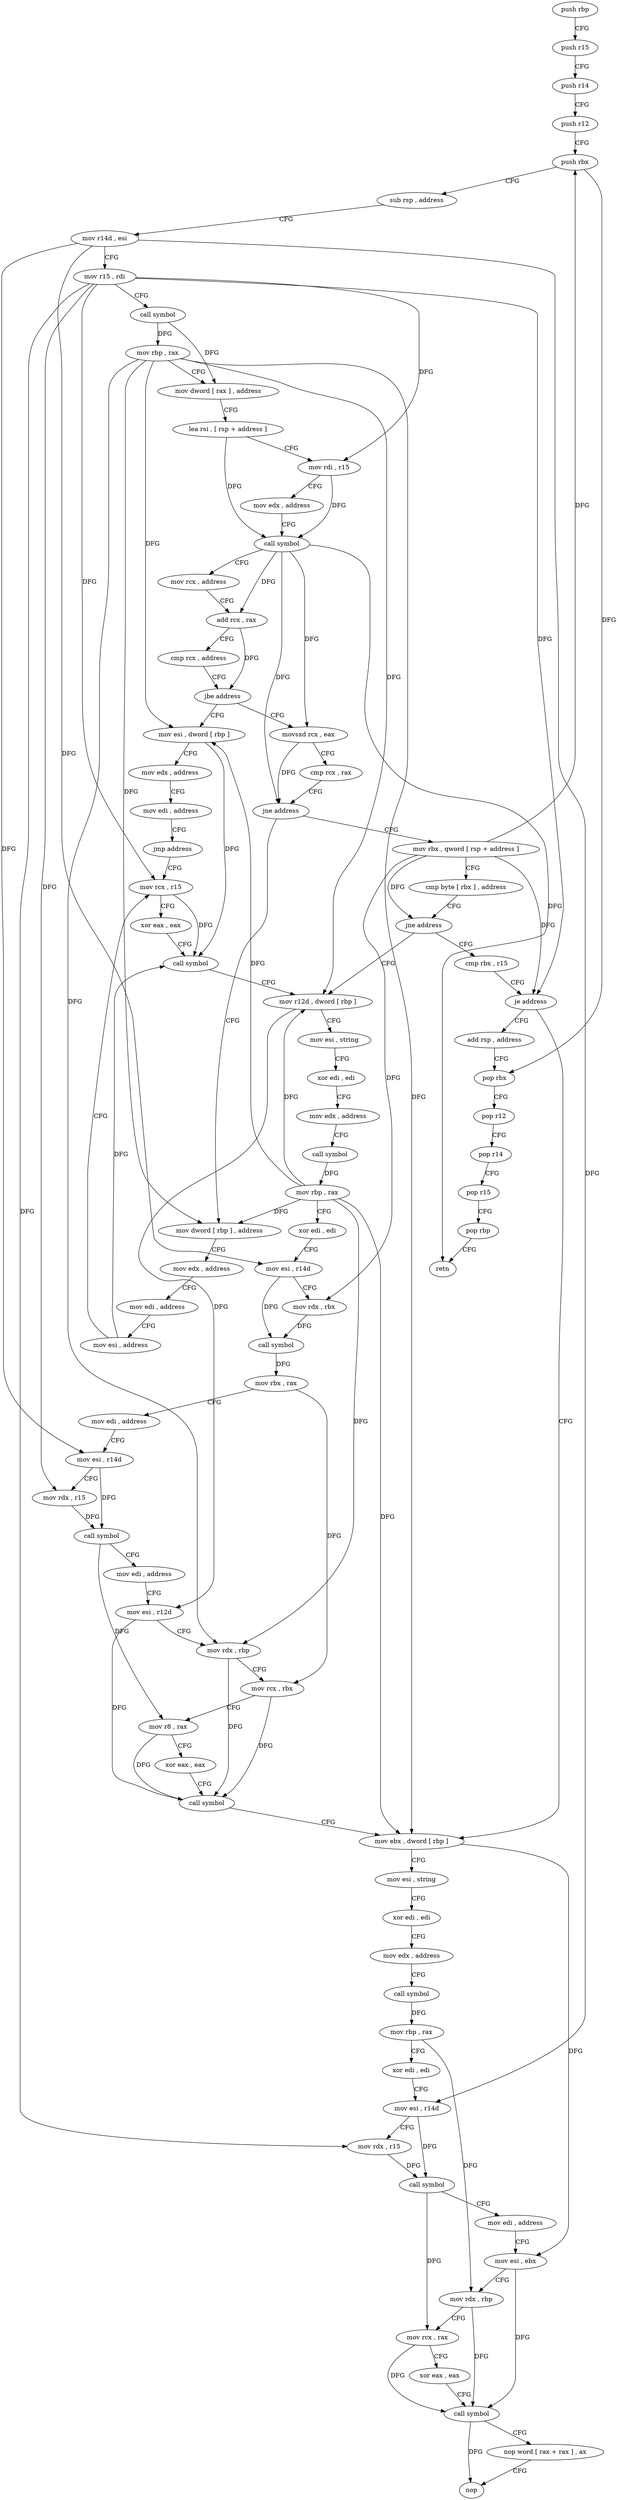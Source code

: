digraph "func" {
"4259024" [label = "push rbp" ]
"4259025" [label = "push r15" ]
"4259027" [label = "push r14" ]
"4259029" [label = "push r12" ]
"4259031" [label = "push rbx" ]
"4259032" [label = "sub rsp , address" ]
"4259036" [label = "mov r14d , esi" ]
"4259039" [label = "mov r15 , rdi" ]
"4259042" [label = "call symbol" ]
"4259047" [label = "mov rbp , rax" ]
"4259050" [label = "mov dword [ rax ] , address" ]
"4259056" [label = "lea rsi , [ rsp + address ]" ]
"4259061" [label = "mov rdi , r15" ]
"4259064" [label = "mov edx , address" ]
"4259069" [label = "call symbol" ]
"4259074" [label = "mov rcx , address" ]
"4259084" [label = "add rcx , rax" ]
"4259087" [label = "cmp rcx , address" ]
"4259091" [label = "jbe address" ]
"4259133" [label = "mov esi , dword [ rbp ]" ]
"4259093" [label = "movsxd rcx , eax" ]
"4259136" [label = "mov edx , address" ]
"4259141" [label = "mov edi , address" ]
"4259146" [label = "jmp address" ]
"4259170" [label = "mov rcx , r15" ]
"4259096" [label = "cmp rcx , rax" ]
"4259099" [label = "jne address" ]
"4259148" [label = "mov dword [ rbp ] , address" ]
"4259101" [label = "mov rbx , qword [ rsp + address ]" ]
"4259173" [label = "xor eax , eax" ]
"4259175" [label = "call symbol" ]
"4259180" [label = "mov r12d , dword [ rbp ]" ]
"4259155" [label = "mov edx , address" ]
"4259160" [label = "mov edi , address" ]
"4259165" [label = "mov esi , address" ]
"4259106" [label = "cmp byte [ rbx ] , address" ]
"4259109" [label = "jne address" ]
"4259111" [label = "cmp rbx , r15" ]
"4259184" [label = "mov esi , string" ]
"4259189" [label = "xor edi , edi" ]
"4259191" [label = "mov edx , address" ]
"4259196" [label = "call symbol" ]
"4259201" [label = "mov rbp , rax" ]
"4259204" [label = "xor edi , edi" ]
"4259206" [label = "mov esi , r14d" ]
"4259209" [label = "mov rdx , rbx" ]
"4259212" [label = "call symbol" ]
"4259217" [label = "mov rbx , rax" ]
"4259220" [label = "mov edi , address" ]
"4259225" [label = "mov esi , r14d" ]
"4259228" [label = "mov rdx , r15" ]
"4259231" [label = "call symbol" ]
"4259236" [label = "mov edi , address" ]
"4259241" [label = "mov esi , r12d" ]
"4259244" [label = "mov rdx , rbp" ]
"4259247" [label = "mov rcx , rbx" ]
"4259250" [label = "mov r8 , rax" ]
"4259253" [label = "xor eax , eax" ]
"4259255" [label = "call symbol" ]
"4259260" [label = "mov ebx , dword [ rbp ]" ]
"4259114" [label = "je address" ]
"4259120" [label = "add rsp , address" ]
"4259263" [label = "mov esi , string" ]
"4259268" [label = "xor edi , edi" ]
"4259270" [label = "mov edx , address" ]
"4259275" [label = "call symbol" ]
"4259280" [label = "mov rbp , rax" ]
"4259283" [label = "xor edi , edi" ]
"4259285" [label = "mov esi , r14d" ]
"4259288" [label = "mov rdx , r15" ]
"4259291" [label = "call symbol" ]
"4259296" [label = "mov edi , address" ]
"4259301" [label = "mov esi , ebx" ]
"4259303" [label = "mov rdx , rbp" ]
"4259306" [label = "mov rcx , rax" ]
"4259309" [label = "xor eax , eax" ]
"4259311" [label = "call symbol" ]
"4259316" [label = "nop word [ rax + rax ] , ax" ]
"4259326" [label = "nop" ]
"4259124" [label = "pop rbx" ]
"4259125" [label = "pop r12" ]
"4259127" [label = "pop r14" ]
"4259129" [label = "pop r15" ]
"4259131" [label = "pop rbp" ]
"4259132" [label = "retn" ]
"4259024" -> "4259025" [ label = "CFG" ]
"4259025" -> "4259027" [ label = "CFG" ]
"4259027" -> "4259029" [ label = "CFG" ]
"4259029" -> "4259031" [ label = "CFG" ]
"4259031" -> "4259032" [ label = "CFG" ]
"4259031" -> "4259124" [ label = "DFG" ]
"4259032" -> "4259036" [ label = "CFG" ]
"4259036" -> "4259039" [ label = "CFG" ]
"4259036" -> "4259206" [ label = "DFG" ]
"4259036" -> "4259225" [ label = "DFG" ]
"4259036" -> "4259285" [ label = "DFG" ]
"4259039" -> "4259042" [ label = "CFG" ]
"4259039" -> "4259061" [ label = "DFG" ]
"4259039" -> "4259170" [ label = "DFG" ]
"4259039" -> "4259228" [ label = "DFG" ]
"4259039" -> "4259114" [ label = "DFG" ]
"4259039" -> "4259288" [ label = "DFG" ]
"4259042" -> "4259047" [ label = "DFG" ]
"4259042" -> "4259050" [ label = "DFG" ]
"4259047" -> "4259050" [ label = "CFG" ]
"4259047" -> "4259133" [ label = "DFG" ]
"4259047" -> "4259148" [ label = "DFG" ]
"4259047" -> "4259180" [ label = "DFG" ]
"4259047" -> "4259244" [ label = "DFG" ]
"4259047" -> "4259260" [ label = "DFG" ]
"4259050" -> "4259056" [ label = "CFG" ]
"4259056" -> "4259061" [ label = "CFG" ]
"4259056" -> "4259069" [ label = "DFG" ]
"4259061" -> "4259064" [ label = "CFG" ]
"4259061" -> "4259069" [ label = "DFG" ]
"4259064" -> "4259069" [ label = "CFG" ]
"4259069" -> "4259074" [ label = "CFG" ]
"4259069" -> "4259084" [ label = "DFG" ]
"4259069" -> "4259093" [ label = "DFG" ]
"4259069" -> "4259099" [ label = "DFG" ]
"4259069" -> "4259132" [ label = "DFG" ]
"4259074" -> "4259084" [ label = "CFG" ]
"4259084" -> "4259087" [ label = "CFG" ]
"4259084" -> "4259091" [ label = "DFG" ]
"4259087" -> "4259091" [ label = "CFG" ]
"4259091" -> "4259133" [ label = "CFG" ]
"4259091" -> "4259093" [ label = "CFG" ]
"4259133" -> "4259136" [ label = "CFG" ]
"4259133" -> "4259175" [ label = "DFG" ]
"4259093" -> "4259096" [ label = "CFG" ]
"4259093" -> "4259099" [ label = "DFG" ]
"4259136" -> "4259141" [ label = "CFG" ]
"4259141" -> "4259146" [ label = "CFG" ]
"4259146" -> "4259170" [ label = "CFG" ]
"4259170" -> "4259173" [ label = "CFG" ]
"4259170" -> "4259175" [ label = "DFG" ]
"4259096" -> "4259099" [ label = "CFG" ]
"4259099" -> "4259148" [ label = "CFG" ]
"4259099" -> "4259101" [ label = "CFG" ]
"4259148" -> "4259155" [ label = "CFG" ]
"4259101" -> "4259106" [ label = "CFG" ]
"4259101" -> "4259031" [ label = "DFG" ]
"4259101" -> "4259109" [ label = "DFG" ]
"4259101" -> "4259209" [ label = "DFG" ]
"4259101" -> "4259114" [ label = "DFG" ]
"4259173" -> "4259175" [ label = "CFG" ]
"4259175" -> "4259180" [ label = "CFG" ]
"4259180" -> "4259184" [ label = "CFG" ]
"4259180" -> "4259241" [ label = "DFG" ]
"4259155" -> "4259160" [ label = "CFG" ]
"4259160" -> "4259165" [ label = "CFG" ]
"4259165" -> "4259170" [ label = "CFG" ]
"4259165" -> "4259175" [ label = "DFG" ]
"4259106" -> "4259109" [ label = "CFG" ]
"4259109" -> "4259180" [ label = "CFG" ]
"4259109" -> "4259111" [ label = "CFG" ]
"4259111" -> "4259114" [ label = "CFG" ]
"4259184" -> "4259189" [ label = "CFG" ]
"4259189" -> "4259191" [ label = "CFG" ]
"4259191" -> "4259196" [ label = "CFG" ]
"4259196" -> "4259201" [ label = "DFG" ]
"4259201" -> "4259204" [ label = "CFG" ]
"4259201" -> "4259133" [ label = "DFG" ]
"4259201" -> "4259148" [ label = "DFG" ]
"4259201" -> "4259180" [ label = "DFG" ]
"4259201" -> "4259244" [ label = "DFG" ]
"4259201" -> "4259260" [ label = "DFG" ]
"4259204" -> "4259206" [ label = "CFG" ]
"4259206" -> "4259209" [ label = "CFG" ]
"4259206" -> "4259212" [ label = "DFG" ]
"4259209" -> "4259212" [ label = "DFG" ]
"4259212" -> "4259217" [ label = "DFG" ]
"4259217" -> "4259220" [ label = "CFG" ]
"4259217" -> "4259247" [ label = "DFG" ]
"4259220" -> "4259225" [ label = "CFG" ]
"4259225" -> "4259228" [ label = "CFG" ]
"4259225" -> "4259231" [ label = "DFG" ]
"4259228" -> "4259231" [ label = "DFG" ]
"4259231" -> "4259236" [ label = "CFG" ]
"4259231" -> "4259250" [ label = "DFG" ]
"4259236" -> "4259241" [ label = "CFG" ]
"4259241" -> "4259244" [ label = "CFG" ]
"4259241" -> "4259255" [ label = "DFG" ]
"4259244" -> "4259247" [ label = "CFG" ]
"4259244" -> "4259255" [ label = "DFG" ]
"4259247" -> "4259250" [ label = "CFG" ]
"4259247" -> "4259255" [ label = "DFG" ]
"4259250" -> "4259253" [ label = "CFG" ]
"4259250" -> "4259255" [ label = "DFG" ]
"4259253" -> "4259255" [ label = "CFG" ]
"4259255" -> "4259260" [ label = "CFG" ]
"4259260" -> "4259263" [ label = "CFG" ]
"4259260" -> "4259301" [ label = "DFG" ]
"4259114" -> "4259260" [ label = "CFG" ]
"4259114" -> "4259120" [ label = "CFG" ]
"4259120" -> "4259124" [ label = "CFG" ]
"4259263" -> "4259268" [ label = "CFG" ]
"4259268" -> "4259270" [ label = "CFG" ]
"4259270" -> "4259275" [ label = "CFG" ]
"4259275" -> "4259280" [ label = "DFG" ]
"4259280" -> "4259283" [ label = "CFG" ]
"4259280" -> "4259303" [ label = "DFG" ]
"4259283" -> "4259285" [ label = "CFG" ]
"4259285" -> "4259288" [ label = "CFG" ]
"4259285" -> "4259291" [ label = "DFG" ]
"4259288" -> "4259291" [ label = "DFG" ]
"4259291" -> "4259296" [ label = "CFG" ]
"4259291" -> "4259306" [ label = "DFG" ]
"4259296" -> "4259301" [ label = "CFG" ]
"4259301" -> "4259303" [ label = "CFG" ]
"4259301" -> "4259311" [ label = "DFG" ]
"4259303" -> "4259306" [ label = "CFG" ]
"4259303" -> "4259311" [ label = "DFG" ]
"4259306" -> "4259309" [ label = "CFG" ]
"4259306" -> "4259311" [ label = "DFG" ]
"4259309" -> "4259311" [ label = "CFG" ]
"4259311" -> "4259316" [ label = "CFG" ]
"4259311" -> "4259326" [ label = "DFG" ]
"4259316" -> "4259326" [ label = "CFG" ]
"4259124" -> "4259125" [ label = "CFG" ]
"4259125" -> "4259127" [ label = "CFG" ]
"4259127" -> "4259129" [ label = "CFG" ]
"4259129" -> "4259131" [ label = "CFG" ]
"4259131" -> "4259132" [ label = "CFG" ]
}
